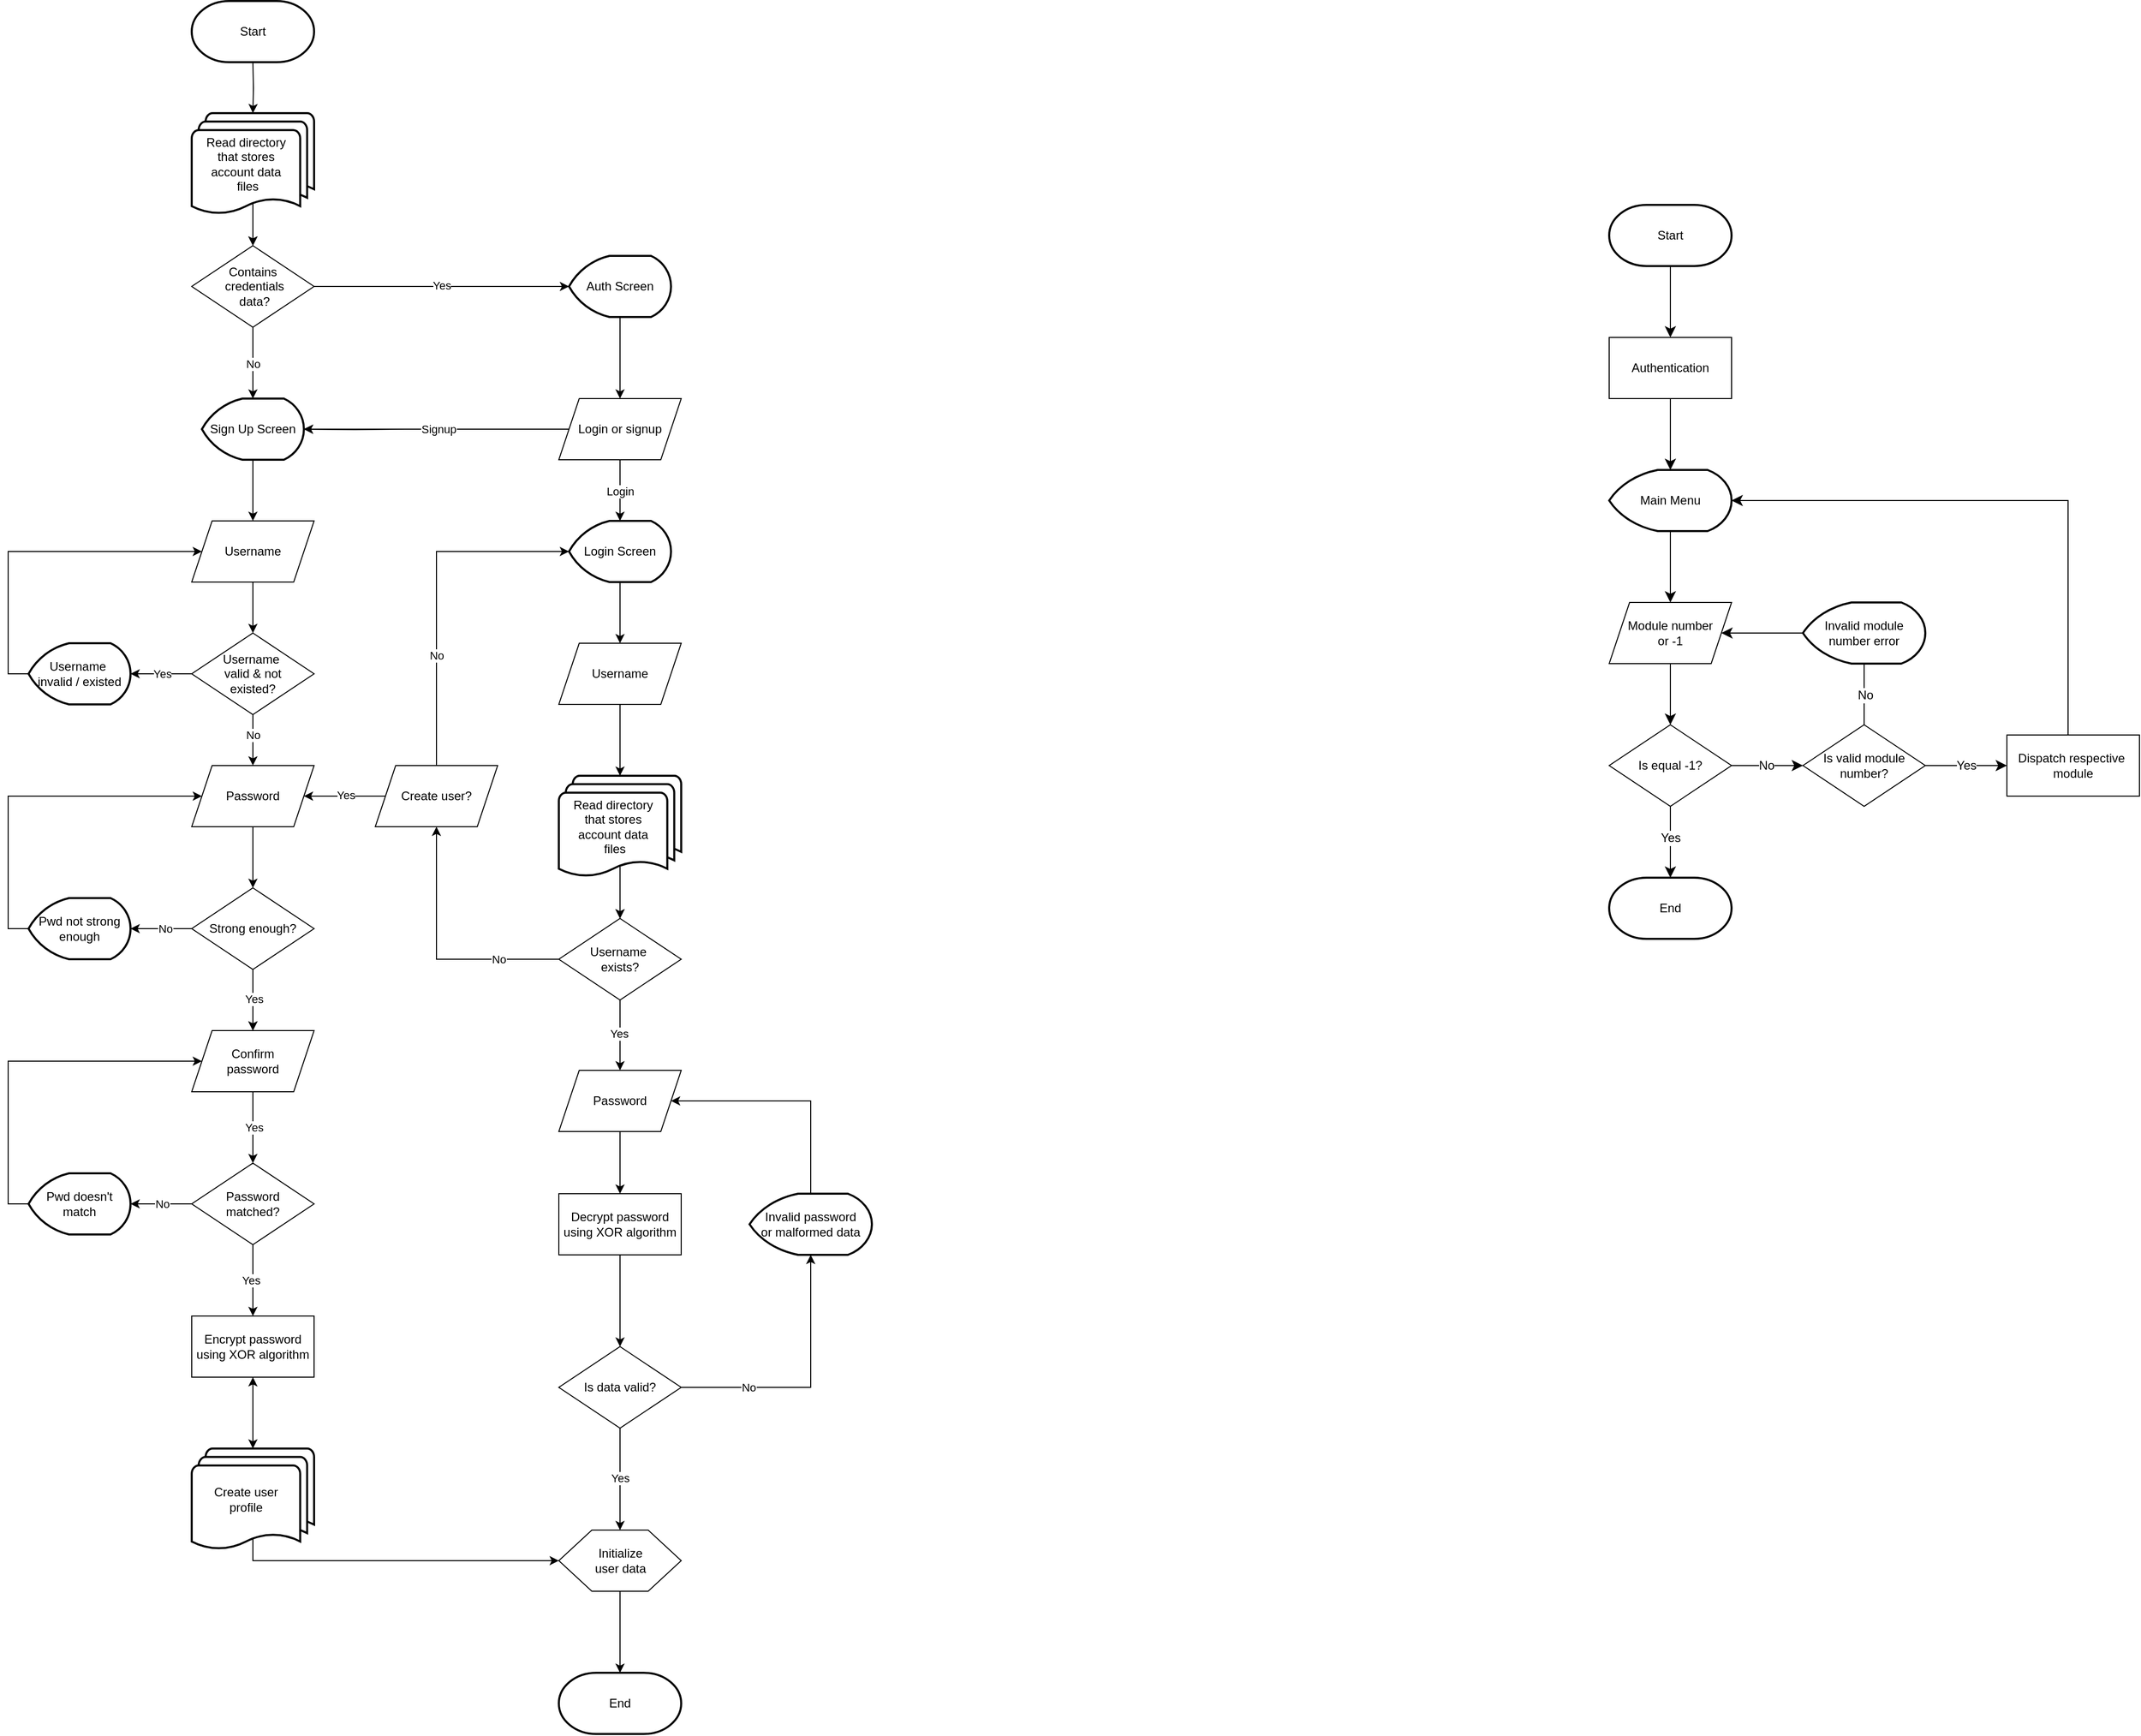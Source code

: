 <mxfile version="27.0.6">
  <diagram id="C5RBs43oDa-KdzZeNtuy" name="Page-1">
    <mxGraphModel dx="1438" dy="468" grid="1" gridSize="10" guides="1" tooltips="1" connect="1" arrows="1" fold="1" page="1" pageScale="1" pageWidth="827" pageHeight="1169" math="0" shadow="0">
      <root>
        <mxCell id="WIyWlLk6GJQsqaUBKTNV-0" />
        <mxCell id="WIyWlLk6GJQsqaUBKTNV-1" parent="WIyWlLk6GJQsqaUBKTNV-0" />
        <mxCell id="pCgDTBwhaD-b6cFcCzyI-47" value="" style="group" parent="WIyWlLk6GJQsqaUBKTNV-1" vertex="1" connectable="0">
          <mxGeometry x="1550" y="260" width="520" height="720" as="geometry" />
        </mxCell>
        <mxCell id="pCgDTBwhaD-b6cFcCzyI-15" style="edgeStyle=none;curved=1;rounded=0;orthogonalLoop=1;jettySize=auto;html=1;entryX=0.5;entryY=0;entryDx=0;entryDy=0;fontSize=12;startSize=8;endSize=8;" parent="pCgDTBwhaD-b6cFcCzyI-47" source="pCgDTBwhaD-b6cFcCzyI-16" target="pCgDTBwhaD-b6cFcCzyI-18" edge="1">
          <mxGeometry relative="1" as="geometry" />
        </mxCell>
        <mxCell id="pCgDTBwhaD-b6cFcCzyI-16" value="Main Menu" style="strokeWidth=2;html=1;shape=mxgraph.flowchart.display;whiteSpace=wrap;" parent="pCgDTBwhaD-b6cFcCzyI-47" vertex="1">
          <mxGeometry y="260" width="120" height="60" as="geometry" />
        </mxCell>
        <mxCell id="pCgDTBwhaD-b6cFcCzyI-17" style="edgeStyle=none;curved=1;rounded=0;orthogonalLoop=1;jettySize=auto;html=1;entryX=0.5;entryY=0;entryDx=0;entryDy=0;fontSize=12;startSize=8;endSize=8;" parent="pCgDTBwhaD-b6cFcCzyI-47" source="pCgDTBwhaD-b6cFcCzyI-18" target="pCgDTBwhaD-b6cFcCzyI-32" edge="1">
          <mxGeometry relative="1" as="geometry" />
        </mxCell>
        <mxCell id="pCgDTBwhaD-b6cFcCzyI-18" value="&lt;div&gt;Module number&lt;/div&gt;&lt;div&gt;or -1&lt;/div&gt;" style="shape=parallelogram;perimeter=parallelogramPerimeter;whiteSpace=wrap;html=1;fixedSize=1;" parent="pCgDTBwhaD-b6cFcCzyI-47" vertex="1">
          <mxGeometry y="390" width="120" height="60" as="geometry" />
        </mxCell>
        <mxCell id="pCgDTBwhaD-b6cFcCzyI-19" style="edgeStyle=none;curved=1;rounded=0;orthogonalLoop=1;jettySize=auto;html=1;fontSize=12;startSize=8;endSize=8;entryX=0.5;entryY=0;entryDx=0;entryDy=0;entryPerimeter=0;" parent="pCgDTBwhaD-b6cFcCzyI-47" source="pCgDTBwhaD-b6cFcCzyI-23" target="pCgDTBwhaD-b6cFcCzyI-25" edge="1">
          <mxGeometry relative="1" as="geometry">
            <mxPoint x="60" y="820.0" as="targetPoint" />
          </mxGeometry>
        </mxCell>
        <mxCell id="pCgDTBwhaD-b6cFcCzyI-41" value="No" style="edgeLabel;html=1;align=center;verticalAlign=middle;resizable=0;points=[];fontSize=12;" parent="pCgDTBwhaD-b6cFcCzyI-19" vertex="1" connectable="0">
          <mxGeometry x="-0.514" y="-1" relative="1" as="geometry">
            <mxPoint as="offset" />
          </mxGeometry>
        </mxCell>
        <mxCell id="pCgDTBwhaD-b6cFcCzyI-21" style="edgeStyle=none;curved=1;rounded=0;orthogonalLoop=1;jettySize=auto;html=1;fontSize=12;startSize=8;endSize=8;entryX=0;entryY=0.5;entryDx=0;entryDy=0;" parent="pCgDTBwhaD-b6cFcCzyI-47" source="pCgDTBwhaD-b6cFcCzyI-23" target="pCgDTBwhaD-b6cFcCzyI-26" edge="1">
          <mxGeometry relative="1" as="geometry">
            <mxPoint x="240" y="700" as="targetPoint" />
          </mxGeometry>
        </mxCell>
        <mxCell id="pCgDTBwhaD-b6cFcCzyI-22" value="Yes" style="edgeLabel;html=1;align=center;verticalAlign=middle;resizable=0;points=[];fontSize=12;" parent="pCgDTBwhaD-b6cFcCzyI-21" vertex="1" connectable="0">
          <mxGeometry x="-0.011" relative="1" as="geometry">
            <mxPoint as="offset" />
          </mxGeometry>
        </mxCell>
        <mxCell id="pCgDTBwhaD-b6cFcCzyI-23" value="&lt;div&gt;Is valid module number?&lt;/div&gt;" style="rhombus;whiteSpace=wrap;html=1;" parent="pCgDTBwhaD-b6cFcCzyI-47" vertex="1">
          <mxGeometry x="190" y="510" width="120" height="80" as="geometry" />
        </mxCell>
        <mxCell id="pCgDTBwhaD-b6cFcCzyI-24" style="edgeStyle=orthogonalEdgeStyle;rounded=0;orthogonalLoop=1;jettySize=auto;html=1;fontSize=12;startSize=8;endSize=8;exitX=0;exitY=0.5;exitDx=0;exitDy=0;exitPerimeter=0;" parent="pCgDTBwhaD-b6cFcCzyI-47" source="pCgDTBwhaD-b6cFcCzyI-25" edge="1">
          <mxGeometry relative="1" as="geometry">
            <Array as="points">
              <mxPoint x="150" y="420" />
              <mxPoint x="150" y="420" />
            </Array>
            <mxPoint x="110" y="420" as="targetPoint" />
          </mxGeometry>
        </mxCell>
        <mxCell id="pCgDTBwhaD-b6cFcCzyI-25" value="Invalid module number error" style="strokeWidth=2;html=1;shape=mxgraph.flowchart.display;whiteSpace=wrap;" parent="pCgDTBwhaD-b6cFcCzyI-47" vertex="1">
          <mxGeometry x="190" y="390" width="120" height="60" as="geometry" />
        </mxCell>
        <mxCell id="pCgDTBwhaD-b6cFcCzyI-26" value="&lt;div&gt;Dispatch respective&amp;nbsp;&lt;/div&gt;&lt;div&gt;module&lt;/div&gt;" style="rounded=0;whiteSpace=wrap;html=1;" parent="pCgDTBwhaD-b6cFcCzyI-47" vertex="1">
          <mxGeometry x="390" y="520" width="130" height="60" as="geometry" />
        </mxCell>
        <mxCell id="pCgDTBwhaD-b6cFcCzyI-27" style="edgeStyle=orthogonalEdgeStyle;rounded=0;orthogonalLoop=1;jettySize=auto;html=1;entryX=1;entryY=0.5;entryDx=0;entryDy=0;entryPerimeter=0;fontSize=12;startSize=8;endSize=8;exitX=0.5;exitY=0;exitDx=0;exitDy=0;" parent="pCgDTBwhaD-b6cFcCzyI-47" source="pCgDTBwhaD-b6cFcCzyI-26" target="pCgDTBwhaD-b6cFcCzyI-16" edge="1">
          <mxGeometry relative="1" as="geometry">
            <Array as="points">
              <mxPoint x="450" y="290" />
            </Array>
          </mxGeometry>
        </mxCell>
        <mxCell id="pCgDTBwhaD-b6cFcCzyI-30" style="edgeStyle=none;curved=1;rounded=0;orthogonalLoop=1;jettySize=auto;html=1;entryX=0.5;entryY=0;entryDx=0;entryDy=0;fontSize=12;startSize=8;endSize=8;exitX=0.5;exitY=1;exitDx=0;exitDy=0;exitPerimeter=0;" parent="pCgDTBwhaD-b6cFcCzyI-47" source="pCgDTBwhaD-b6cFcCzyI-46" target="pCgDTBwhaD-b6cFcCzyI-29" edge="1">
          <mxGeometry relative="1" as="geometry">
            <mxPoint x="60" y="50.0" as="sourcePoint" />
          </mxGeometry>
        </mxCell>
        <mxCell id="pCgDTBwhaD-b6cFcCzyI-29" value="Authentication" style="rounded=0;whiteSpace=wrap;html=1;" parent="pCgDTBwhaD-b6cFcCzyI-47" vertex="1">
          <mxGeometry y="130" width="120" height="60" as="geometry" />
        </mxCell>
        <mxCell id="pCgDTBwhaD-b6cFcCzyI-31" style="edgeStyle=none;curved=1;rounded=0;orthogonalLoop=1;jettySize=auto;html=1;entryX=0.5;entryY=0;entryDx=0;entryDy=0;entryPerimeter=0;fontSize=12;startSize=8;endSize=8;" parent="pCgDTBwhaD-b6cFcCzyI-47" source="pCgDTBwhaD-b6cFcCzyI-29" target="pCgDTBwhaD-b6cFcCzyI-16" edge="1">
          <mxGeometry relative="1" as="geometry" />
        </mxCell>
        <mxCell id="pCgDTBwhaD-b6cFcCzyI-33" style="edgeStyle=none;curved=1;rounded=0;orthogonalLoop=1;jettySize=auto;html=1;entryX=0;entryY=0.5;entryDx=0;entryDy=0;fontSize=12;startSize=8;endSize=8;" parent="pCgDTBwhaD-b6cFcCzyI-47" source="pCgDTBwhaD-b6cFcCzyI-32" target="pCgDTBwhaD-b6cFcCzyI-23" edge="1">
          <mxGeometry relative="1" as="geometry" />
        </mxCell>
        <mxCell id="pCgDTBwhaD-b6cFcCzyI-38" value="No" style="edgeLabel;html=1;align=center;verticalAlign=middle;resizable=0;points=[];fontSize=12;" parent="pCgDTBwhaD-b6cFcCzyI-33" vertex="1" connectable="0">
          <mxGeometry x="-0.047" relative="1" as="geometry">
            <mxPoint as="offset" />
          </mxGeometry>
        </mxCell>
        <mxCell id="pCgDTBwhaD-b6cFcCzyI-34" style="edgeStyle=none;curved=1;rounded=0;orthogonalLoop=1;jettySize=auto;html=1;fontSize=12;startSize=8;endSize=8;entryX=0.5;entryY=0;entryDx=0;entryDy=0;entryPerimeter=0;" parent="pCgDTBwhaD-b6cFcCzyI-47" source="pCgDTBwhaD-b6cFcCzyI-32" target="pCgDTBwhaD-b6cFcCzyI-35" edge="1">
          <mxGeometry relative="1" as="geometry">
            <mxPoint x="190" y="550" as="targetPoint" />
          </mxGeometry>
        </mxCell>
        <mxCell id="pCgDTBwhaD-b6cFcCzyI-40" value="Yes" style="edgeLabel;html=1;align=center;verticalAlign=middle;resizable=0;points=[];fontSize=12;" parent="pCgDTBwhaD-b6cFcCzyI-34" vertex="1" connectable="0">
          <mxGeometry x="-0.006" y="1" relative="1" as="geometry">
            <mxPoint x="-1" y="-4" as="offset" />
          </mxGeometry>
        </mxCell>
        <mxCell id="pCgDTBwhaD-b6cFcCzyI-32" value="Is equal -1?" style="rhombus;whiteSpace=wrap;html=1;" parent="pCgDTBwhaD-b6cFcCzyI-47" vertex="1">
          <mxGeometry y="510" width="120" height="80" as="geometry" />
        </mxCell>
        <mxCell id="pCgDTBwhaD-b6cFcCzyI-35" value="End" style="strokeWidth=2;html=1;shape=mxgraph.flowchart.terminator;whiteSpace=wrap;" parent="pCgDTBwhaD-b6cFcCzyI-47" vertex="1">
          <mxGeometry y="660" width="120" height="60" as="geometry" />
        </mxCell>
        <mxCell id="pCgDTBwhaD-b6cFcCzyI-46" value="Start" style="strokeWidth=2;html=1;shape=mxgraph.flowchart.terminator;whiteSpace=wrap;" parent="pCgDTBwhaD-b6cFcCzyI-47" vertex="1">
          <mxGeometry width="120" height="60" as="geometry" />
        </mxCell>
        <mxCell id="k404sf9v5_hor3_p2UOf-8" value="" style="group" vertex="1" connectable="0" parent="WIyWlLk6GJQsqaUBKTNV-1">
          <mxGeometry x="-20" y="60" width="847" height="1700" as="geometry" />
        </mxCell>
        <mxCell id="9YRlblP6MZ6Cb8axo9Pt-24" value="" style="edgeStyle=orthogonalEdgeStyle;rounded=0;orthogonalLoop=1;jettySize=auto;html=1;exitX=0.5;exitY=0.88;exitDx=0;exitDy=0;exitPerimeter=0;" parent="k404sf9v5_hor3_p2UOf-8" source="9YRlblP6MZ6Cb8axo9Pt-101" target="9YRlblP6MZ6Cb8axo9Pt-23" edge="1">
          <mxGeometry relative="1" as="geometry">
            <mxPoint x="240" y="178.4" as="sourcePoint" />
          </mxGeometry>
        </mxCell>
        <mxCell id="9YRlblP6MZ6Cb8axo9Pt-26" value="" style="edgeStyle=orthogonalEdgeStyle;rounded=0;orthogonalLoop=1;jettySize=auto;html=1;entryX=0;entryY=0.5;entryDx=0;entryDy=0;entryPerimeter=0;" parent="k404sf9v5_hor3_p2UOf-8" source="9YRlblP6MZ6Cb8axo9Pt-23" target="9YRlblP6MZ6Cb8axo9Pt-28" edge="1">
          <mxGeometry relative="1" as="geometry">
            <mxPoint x="380" y="280" as="targetPoint" />
          </mxGeometry>
        </mxCell>
        <mxCell id="9YRlblP6MZ6Cb8axo9Pt-113" value="Yes" style="edgeLabel;html=1;align=center;verticalAlign=middle;resizable=0;points=[];" parent="9YRlblP6MZ6Cb8axo9Pt-26" vertex="1" connectable="0">
          <mxGeometry x="-0.001" y="1" relative="1" as="geometry">
            <mxPoint as="offset" />
          </mxGeometry>
        </mxCell>
        <mxCell id="9YRlblP6MZ6Cb8axo9Pt-23" value="&lt;div&gt;Contains&lt;/div&gt;&lt;div&gt;&amp;nbsp;credentials&lt;/div&gt;&lt;div&gt;&amp;nbsp;data?&lt;/div&gt;" style="rhombus;whiteSpace=wrap;html=1;" parent="k404sf9v5_hor3_p2UOf-8" vertex="1">
          <mxGeometry x="180" y="240" width="120" height="80" as="geometry" />
        </mxCell>
        <mxCell id="9YRlblP6MZ6Cb8axo9Pt-46" style="edgeStyle=orthogonalEdgeStyle;rounded=0;orthogonalLoop=1;jettySize=auto;html=1;entryX=0.5;entryY=0;entryDx=0;entryDy=0;" parent="k404sf9v5_hor3_p2UOf-8" source="9YRlblP6MZ6Cb8axo9Pt-28" target="9YRlblP6MZ6Cb8axo9Pt-45" edge="1">
          <mxGeometry relative="1" as="geometry" />
        </mxCell>
        <mxCell id="9YRlblP6MZ6Cb8axo9Pt-28" value="Auth Screen" style="strokeWidth=2;html=1;shape=mxgraph.flowchart.display;whiteSpace=wrap;" parent="k404sf9v5_hor3_p2UOf-8" vertex="1">
          <mxGeometry x="550" y="250" width="100" height="60" as="geometry" />
        </mxCell>
        <mxCell id="9YRlblP6MZ6Cb8axo9Pt-56" style="edgeStyle=orthogonalEdgeStyle;rounded=0;orthogonalLoop=1;jettySize=auto;html=1;entryX=0.5;entryY=0;entryDx=0;entryDy=0;" parent="k404sf9v5_hor3_p2UOf-8" source="9YRlblP6MZ6Cb8axo9Pt-36" target="9YRlblP6MZ6Cb8axo9Pt-54" edge="1">
          <mxGeometry relative="1" as="geometry" />
        </mxCell>
        <mxCell id="9YRlblP6MZ6Cb8axo9Pt-36" value="Sign Up Screen" style="strokeWidth=2;html=1;shape=mxgraph.flowchart.display;whiteSpace=wrap;" parent="k404sf9v5_hor3_p2UOf-8" vertex="1">
          <mxGeometry x="190" y="390" width="100" height="60" as="geometry" />
        </mxCell>
        <mxCell id="9YRlblP6MZ6Cb8axo9Pt-37" style="edgeStyle=orthogonalEdgeStyle;rounded=0;orthogonalLoop=1;jettySize=auto;html=1;entryX=0.5;entryY=0;entryDx=0;entryDy=0;entryPerimeter=0;" parent="k404sf9v5_hor3_p2UOf-8" source="9YRlblP6MZ6Cb8axo9Pt-23" target="9YRlblP6MZ6Cb8axo9Pt-36" edge="1">
          <mxGeometry relative="1" as="geometry" />
        </mxCell>
        <mxCell id="9YRlblP6MZ6Cb8axo9Pt-38" value="No" style="edgeLabel;html=1;align=center;verticalAlign=middle;resizable=0;points=[];" parent="9YRlblP6MZ6Cb8axo9Pt-37" vertex="1" connectable="0">
          <mxGeometry x="0.025" y="-1" relative="1" as="geometry">
            <mxPoint x="1" as="offset" />
          </mxGeometry>
        </mxCell>
        <mxCell id="9YRlblP6MZ6Cb8axo9Pt-41" style="edgeStyle=orthogonalEdgeStyle;rounded=0;orthogonalLoop=1;jettySize=auto;html=1;exitX=0;exitY=0.5;exitDx=0;exitDy=0;entryX=1;entryY=0.5;entryDx=0;entryDy=0;entryPerimeter=0;" parent="k404sf9v5_hor3_p2UOf-8" target="9YRlblP6MZ6Cb8axo9Pt-36" edge="1">
          <mxGeometry relative="1" as="geometry">
            <mxPoint x="390" y="420" as="sourcePoint" />
          </mxGeometry>
        </mxCell>
        <mxCell id="9YRlblP6MZ6Cb8axo9Pt-98" value="" style="edgeStyle=orthogonalEdgeStyle;rounded=0;orthogonalLoop=1;jettySize=auto;html=1;" parent="k404sf9v5_hor3_p2UOf-8" source="9YRlblP6MZ6Cb8axo9Pt-45" target="9YRlblP6MZ6Cb8axo9Pt-36" edge="1">
          <mxGeometry relative="1" as="geometry" />
        </mxCell>
        <mxCell id="9YRlblP6MZ6Cb8axo9Pt-100" value="&lt;div&gt;Signup&lt;/div&gt;" style="edgeLabel;html=1;align=center;verticalAlign=middle;resizable=0;points=[];" parent="9YRlblP6MZ6Cb8axo9Pt-98" vertex="1" connectable="0">
          <mxGeometry x="-0.01" relative="1" as="geometry">
            <mxPoint as="offset" />
          </mxGeometry>
        </mxCell>
        <mxCell id="9YRlblP6MZ6Cb8axo9Pt-45" value="Login or signup" style="shape=parallelogram;perimeter=parallelogramPerimeter;whiteSpace=wrap;html=1;fixedSize=1;" parent="k404sf9v5_hor3_p2UOf-8" vertex="1">
          <mxGeometry x="540" y="390" width="120" height="60" as="geometry" />
        </mxCell>
        <mxCell id="9YRlblP6MZ6Cb8axo9Pt-106" style="edgeStyle=orthogonalEdgeStyle;rounded=0;orthogonalLoop=1;jettySize=auto;html=1;entryX=0.5;entryY=0;entryDx=0;entryDy=0;" parent="k404sf9v5_hor3_p2UOf-8" source="9YRlblP6MZ6Cb8axo9Pt-50" target="9YRlblP6MZ6Cb8axo9Pt-104" edge="1">
          <mxGeometry relative="1" as="geometry" />
        </mxCell>
        <mxCell id="9YRlblP6MZ6Cb8axo9Pt-50" value="Login Screen" style="strokeWidth=2;html=1;shape=mxgraph.flowchart.display;whiteSpace=wrap;" parent="k404sf9v5_hor3_p2UOf-8" vertex="1">
          <mxGeometry x="550" y="510" width="100" height="60" as="geometry" />
        </mxCell>
        <mxCell id="9YRlblP6MZ6Cb8axo9Pt-51" style="edgeStyle=orthogonalEdgeStyle;rounded=0;orthogonalLoop=1;jettySize=auto;html=1;entryX=0.5;entryY=0;entryDx=0;entryDy=0;entryPerimeter=0;" parent="k404sf9v5_hor3_p2UOf-8" source="9YRlblP6MZ6Cb8axo9Pt-45" target="9YRlblP6MZ6Cb8axo9Pt-50" edge="1">
          <mxGeometry relative="1" as="geometry" />
        </mxCell>
        <mxCell id="9YRlblP6MZ6Cb8axo9Pt-52" value="Login" style="edgeLabel;html=1;align=center;verticalAlign=middle;resizable=0;points=[];" parent="9YRlblP6MZ6Cb8axo9Pt-51" vertex="1" connectable="0">
          <mxGeometry x="0.028" relative="1" as="geometry">
            <mxPoint as="offset" />
          </mxGeometry>
        </mxCell>
        <mxCell id="9YRlblP6MZ6Cb8axo9Pt-58" value="" style="edgeStyle=orthogonalEdgeStyle;rounded=0;orthogonalLoop=1;jettySize=auto;html=1;" parent="k404sf9v5_hor3_p2UOf-8" source="9YRlblP6MZ6Cb8axo9Pt-54" target="9YRlblP6MZ6Cb8axo9Pt-57" edge="1">
          <mxGeometry relative="1" as="geometry" />
        </mxCell>
        <mxCell id="9YRlblP6MZ6Cb8axo9Pt-54" value="Username" style="shape=parallelogram;perimeter=parallelogramPerimeter;whiteSpace=wrap;html=1;fixedSize=1;" parent="k404sf9v5_hor3_p2UOf-8" vertex="1">
          <mxGeometry x="180" y="510" width="120" height="60" as="geometry" />
        </mxCell>
        <mxCell id="9YRlblP6MZ6Cb8axo9Pt-61" style="edgeStyle=elbowEdgeStyle;rounded=0;orthogonalLoop=1;jettySize=auto;html=1;entryX=1;entryY=0.5;entryDx=0;entryDy=0;exitX=0;exitY=0.5;exitDx=0;exitDy=0;elbow=vertical;entryPerimeter=0;" parent="k404sf9v5_hor3_p2UOf-8" source="9YRlblP6MZ6Cb8axo9Pt-57" target="9YRlblP6MZ6Cb8axo9Pt-72" edge="1">
          <mxGeometry relative="1" as="geometry">
            <mxPoint x="110" y="530" as="targetPoint" />
            <Array as="points">
              <mxPoint x="160" y="660" />
            </Array>
          </mxGeometry>
        </mxCell>
        <mxCell id="9YRlblP6MZ6Cb8axo9Pt-73" value="Yes" style="edgeLabel;html=1;align=center;verticalAlign=middle;resizable=0;points=[];" parent="9YRlblP6MZ6Cb8axo9Pt-61" vertex="1" connectable="0">
          <mxGeometry x="-0.014" y="1" relative="1" as="geometry">
            <mxPoint y="-1" as="offset" />
          </mxGeometry>
        </mxCell>
        <mxCell id="9YRlblP6MZ6Cb8axo9Pt-65" style="edgeStyle=orthogonalEdgeStyle;rounded=0;orthogonalLoop=1;jettySize=auto;html=1;entryX=0.5;entryY=0;entryDx=0;entryDy=0;" parent="k404sf9v5_hor3_p2UOf-8" source="9YRlblP6MZ6Cb8axo9Pt-57" target="9YRlblP6MZ6Cb8axo9Pt-64" edge="1">
          <mxGeometry relative="1" as="geometry" />
        </mxCell>
        <mxCell id="9YRlblP6MZ6Cb8axo9Pt-66" value="No" style="edgeLabel;html=1;align=center;verticalAlign=middle;resizable=0;points=[];" parent="9YRlblP6MZ6Cb8axo9Pt-65" vertex="1" connectable="0">
          <mxGeometry x="-0.074" y="3" relative="1" as="geometry">
            <mxPoint x="-3" y="-3" as="offset" />
          </mxGeometry>
        </mxCell>
        <mxCell id="9YRlblP6MZ6Cb8axo9Pt-57" value="&lt;div&gt;Username&amp;nbsp;&lt;/div&gt;&lt;div&gt;valid &amp;amp; not&lt;br&gt;existed?&lt;/div&gt;" style="rhombus;whiteSpace=wrap;html=1;" parent="k404sf9v5_hor3_p2UOf-8" vertex="1">
          <mxGeometry x="180" y="620" width="120" height="80" as="geometry" />
        </mxCell>
        <mxCell id="9YRlblP6MZ6Cb8axo9Pt-68" style="edgeStyle=orthogonalEdgeStyle;rounded=0;orthogonalLoop=1;jettySize=auto;html=1;entryX=0.5;entryY=0;entryDx=0;entryDy=0;" parent="k404sf9v5_hor3_p2UOf-8" source="9YRlblP6MZ6Cb8axo9Pt-64" target="9YRlblP6MZ6Cb8axo9Pt-67" edge="1">
          <mxGeometry relative="1" as="geometry" />
        </mxCell>
        <mxCell id="9YRlblP6MZ6Cb8axo9Pt-64" value="Password" style="shape=parallelogram;perimeter=parallelogramPerimeter;whiteSpace=wrap;html=1;fixedSize=1;" parent="k404sf9v5_hor3_p2UOf-8" vertex="1">
          <mxGeometry x="180" y="750" width="120" height="60" as="geometry" />
        </mxCell>
        <mxCell id="9YRlblP6MZ6Cb8axo9Pt-79" style="edgeStyle=orthogonalEdgeStyle;rounded=0;orthogonalLoop=1;jettySize=auto;html=1;entryX=0.5;entryY=0;entryDx=0;entryDy=0;" parent="k404sf9v5_hor3_p2UOf-8" source="9YRlblP6MZ6Cb8axo9Pt-67" target="9YRlblP6MZ6Cb8axo9Pt-80" edge="1">
          <mxGeometry relative="1" as="geometry">
            <mxPoint x="240.0" y="1020" as="targetPoint" />
          </mxGeometry>
        </mxCell>
        <mxCell id="9YRlblP6MZ6Cb8axo9Pt-94" value="" style="edgeStyle=orthogonalEdgeStyle;rounded=0;orthogonalLoop=1;jettySize=auto;html=1;" parent="k404sf9v5_hor3_p2UOf-8" source="9YRlblP6MZ6Cb8axo9Pt-67" target="9YRlblP6MZ6Cb8axo9Pt-80" edge="1">
          <mxGeometry relative="1" as="geometry" />
        </mxCell>
        <mxCell id="9YRlblP6MZ6Cb8axo9Pt-95" value="Yes" style="edgeLabel;html=1;align=center;verticalAlign=middle;resizable=0;points=[];" parent="9YRlblP6MZ6Cb8axo9Pt-94" vertex="1" connectable="0">
          <mxGeometry x="-0.054" y="1" relative="1" as="geometry">
            <mxPoint as="offset" />
          </mxGeometry>
        </mxCell>
        <mxCell id="9YRlblP6MZ6Cb8axo9Pt-67" value="Strong enough?" style="rhombus;whiteSpace=wrap;html=1;" parent="k404sf9v5_hor3_p2UOf-8" vertex="1">
          <mxGeometry x="180" y="870" width="120" height="80" as="geometry" />
        </mxCell>
        <mxCell id="9YRlblP6MZ6Cb8axo9Pt-70" style="edgeStyle=elbowEdgeStyle;rounded=0;orthogonalLoop=1;jettySize=auto;html=1;exitX=0;exitY=0.5;exitDx=0;exitDy=0;elbow=horizontal;entryX=1;entryY=0.5;entryDx=0;entryDy=0;entryPerimeter=0;" parent="k404sf9v5_hor3_p2UOf-8" target="9YRlblP6MZ6Cb8axo9Pt-75" edge="1">
          <mxGeometry relative="1" as="geometry">
            <mxPoint x="130" y="910" as="targetPoint" />
            <mxPoint x="180" y="910" as="sourcePoint" />
            <Array as="points">
              <mxPoint x="140" y="860" />
            </Array>
          </mxGeometry>
        </mxCell>
        <mxCell id="9YRlblP6MZ6Cb8axo9Pt-77" value="No" style="edgeLabel;html=1;align=center;verticalAlign=middle;resizable=0;points=[];" parent="9YRlblP6MZ6Cb8axo9Pt-70" vertex="1" connectable="0">
          <mxGeometry x="-0.136" relative="1" as="geometry">
            <mxPoint as="offset" />
          </mxGeometry>
        </mxCell>
        <mxCell id="9YRlblP6MZ6Cb8axo9Pt-74" style="edgeStyle=orthogonalEdgeStyle;rounded=0;orthogonalLoop=1;jettySize=auto;html=1;entryX=0;entryY=0.5;entryDx=0;entryDy=0;" parent="k404sf9v5_hor3_p2UOf-8" source="9YRlblP6MZ6Cb8axo9Pt-72" target="9YRlblP6MZ6Cb8axo9Pt-54" edge="1">
          <mxGeometry relative="1" as="geometry">
            <Array as="points">
              <mxPoint y="660" />
              <mxPoint y="540" />
            </Array>
          </mxGeometry>
        </mxCell>
        <mxCell id="9YRlblP6MZ6Cb8axo9Pt-72" value="&lt;div&gt;Username&amp;nbsp;&lt;/div&gt;&lt;div&gt;invalid / existed&lt;/div&gt;" style="strokeWidth=2;html=1;shape=mxgraph.flowchart.display;whiteSpace=wrap;" parent="k404sf9v5_hor3_p2UOf-8" vertex="1">
          <mxGeometry x="20" y="630" width="100" height="60" as="geometry" />
        </mxCell>
        <mxCell id="9YRlblP6MZ6Cb8axo9Pt-76" style="edgeStyle=orthogonalEdgeStyle;rounded=0;orthogonalLoop=1;jettySize=auto;html=1;entryX=0;entryY=0.5;entryDx=0;entryDy=0;" parent="k404sf9v5_hor3_p2UOf-8" source="9YRlblP6MZ6Cb8axo9Pt-75" target="9YRlblP6MZ6Cb8axo9Pt-64" edge="1">
          <mxGeometry relative="1" as="geometry">
            <Array as="points">
              <mxPoint y="910" />
              <mxPoint y="780" />
            </Array>
          </mxGeometry>
        </mxCell>
        <mxCell id="9YRlblP6MZ6Cb8axo9Pt-75" value="Pwd not strong enough" style="strokeWidth=2;html=1;shape=mxgraph.flowchart.display;whiteSpace=wrap;" parent="k404sf9v5_hor3_p2UOf-8" vertex="1">
          <mxGeometry x="20" y="880" width="100" height="60" as="geometry" />
        </mxCell>
        <mxCell id="9YRlblP6MZ6Cb8axo9Pt-82" value="" style="edgeStyle=orthogonalEdgeStyle;rounded=0;orthogonalLoop=1;jettySize=auto;html=1;" parent="k404sf9v5_hor3_p2UOf-8" source="9YRlblP6MZ6Cb8axo9Pt-80" target="9YRlblP6MZ6Cb8axo9Pt-81" edge="1">
          <mxGeometry relative="1" as="geometry" />
        </mxCell>
        <mxCell id="9YRlblP6MZ6Cb8axo9Pt-96" value="Yes" style="edgeLabel;html=1;align=center;verticalAlign=middle;resizable=0;points=[];" parent="9YRlblP6MZ6Cb8axo9Pt-82" vertex="1" connectable="0">
          <mxGeometry x="0.001" y="1" relative="1" as="geometry">
            <mxPoint as="offset" />
          </mxGeometry>
        </mxCell>
        <mxCell id="9YRlblP6MZ6Cb8axo9Pt-80" value="&lt;div&gt;Confirm&lt;/div&gt;&lt;div&gt;password&lt;/div&gt;" style="shape=parallelogram;perimeter=parallelogramPerimeter;whiteSpace=wrap;html=1;fixedSize=1;" parent="k404sf9v5_hor3_p2UOf-8" vertex="1">
          <mxGeometry x="180" y="1010" width="120" height="60" as="geometry" />
        </mxCell>
        <mxCell id="9YRlblP6MZ6Cb8axo9Pt-81" value="&lt;div&gt;Password&lt;/div&gt;&lt;div&gt;matched?&lt;/div&gt;" style="rhombus;whiteSpace=wrap;html=1;" parent="k404sf9v5_hor3_p2UOf-8" vertex="1">
          <mxGeometry x="180" y="1140" width="120" height="80" as="geometry" />
        </mxCell>
        <mxCell id="9YRlblP6MZ6Cb8axo9Pt-85" style="edgeStyle=orthogonalEdgeStyle;rounded=0;orthogonalLoop=1;jettySize=auto;html=1;entryX=0;entryY=0.5;entryDx=0;entryDy=0;" parent="k404sf9v5_hor3_p2UOf-8" source="9YRlblP6MZ6Cb8axo9Pt-83" target="9YRlblP6MZ6Cb8axo9Pt-80" edge="1">
          <mxGeometry relative="1" as="geometry">
            <Array as="points">
              <mxPoint y="1180" />
              <mxPoint y="1040" />
            </Array>
          </mxGeometry>
        </mxCell>
        <mxCell id="9YRlblP6MZ6Cb8axo9Pt-83" value="Pwd doesn&#39;t match" style="strokeWidth=2;html=1;shape=mxgraph.flowchart.display;whiteSpace=wrap;" parent="k404sf9v5_hor3_p2UOf-8" vertex="1">
          <mxGeometry x="20" y="1150" width="100" height="60" as="geometry" />
        </mxCell>
        <mxCell id="9YRlblP6MZ6Cb8axo9Pt-84" style="edgeStyle=orthogonalEdgeStyle;rounded=0;orthogonalLoop=1;jettySize=auto;html=1;entryX=1;entryY=0.5;entryDx=0;entryDy=0;entryPerimeter=0;" parent="k404sf9v5_hor3_p2UOf-8" source="9YRlblP6MZ6Cb8axo9Pt-81" target="9YRlblP6MZ6Cb8axo9Pt-83" edge="1">
          <mxGeometry relative="1" as="geometry" />
        </mxCell>
        <mxCell id="9YRlblP6MZ6Cb8axo9Pt-87" value="No" style="edgeLabel;html=1;align=center;verticalAlign=middle;resizable=0;points=[];" parent="9YRlblP6MZ6Cb8axo9Pt-84" vertex="1" connectable="0">
          <mxGeometry x="-0.033" y="1" relative="1" as="geometry">
            <mxPoint y="-1" as="offset" />
          </mxGeometry>
        </mxCell>
        <mxCell id="9YRlblP6MZ6Cb8axo9Pt-89" style="edgeStyle=orthogonalEdgeStyle;rounded=0;orthogonalLoop=1;jettySize=auto;html=1;entryX=0.5;entryY=0;entryDx=0;entryDy=0;entryPerimeter=0;" parent="k404sf9v5_hor3_p2UOf-8" source="9YRlblP6MZ6Cb8axo9Pt-81" edge="1">
          <mxGeometry relative="1" as="geometry">
            <mxPoint x="240" y="1290" as="targetPoint" />
          </mxGeometry>
        </mxCell>
        <mxCell id="9YRlblP6MZ6Cb8axo9Pt-97" value="Yes" style="edgeLabel;html=1;align=center;verticalAlign=middle;resizable=0;points=[];" parent="9YRlblP6MZ6Cb8axo9Pt-89" vertex="1" connectable="0">
          <mxGeometry x="-0.019" y="-2" relative="1" as="geometry">
            <mxPoint as="offset" />
          </mxGeometry>
        </mxCell>
        <mxCell id="9YRlblP6MZ6Cb8axo9Pt-93" style="edgeStyle=orthogonalEdgeStyle;rounded=0;orthogonalLoop=1;jettySize=auto;html=1;" parent="k404sf9v5_hor3_p2UOf-8" source="9YRlblP6MZ6Cb8axo9Pt-92" edge="1">
          <mxGeometry relative="1" as="geometry">
            <mxPoint x="240" y="1420" as="targetPoint" />
          </mxGeometry>
        </mxCell>
        <mxCell id="9YRlblP6MZ6Cb8axo9Pt-92" value="Encrypt password&lt;br&gt;using XOR algorithm" style="rounded=0;whiteSpace=wrap;html=1;" parent="k404sf9v5_hor3_p2UOf-8" vertex="1">
          <mxGeometry x="180" y="1290" width="120" height="60" as="geometry" />
        </mxCell>
        <mxCell id="9YRlblP6MZ6Cb8axo9Pt-102" value="" style="edgeStyle=orthogonalEdgeStyle;rounded=0;orthogonalLoop=1;jettySize=auto;html=1;" parent="k404sf9v5_hor3_p2UOf-8" source="9YRlblP6MZ6Cb8axo9Pt-101" target="9YRlblP6MZ6Cb8axo9Pt-23" edge="1">
          <mxGeometry relative="1" as="geometry" />
        </mxCell>
        <mxCell id="9YRlblP6MZ6Cb8axo9Pt-101" value="&lt;div&gt;Read directory &amp;nbsp; &amp;nbsp; &lt;br&gt;&lt;/div&gt;&lt;div&gt;that stores &amp;nbsp; &amp;nbsp; &lt;br&gt;&lt;/div&gt;&lt;div&gt;account data&amp;nbsp; &amp;nbsp;&amp;nbsp; &lt;br&gt;&lt;/div&gt;&lt;div&gt;files&amp;nbsp; &amp;nbsp; &lt;br&gt;&lt;/div&gt;" style="strokeWidth=2;html=1;shape=mxgraph.flowchart.multi-document;whiteSpace=wrap;" parent="k404sf9v5_hor3_p2UOf-8" vertex="1">
          <mxGeometry x="180" y="110" width="120" height="100" as="geometry" />
        </mxCell>
        <mxCell id="9YRlblP6MZ6Cb8axo9Pt-159" style="edgeStyle=orthogonalEdgeStyle;rounded=0;orthogonalLoop=1;jettySize=auto;html=1;entryX=0;entryY=0.5;entryDx=0;entryDy=0;exitX=0.5;exitY=0.88;exitDx=0;exitDy=0;exitPerimeter=0;" parent="k404sf9v5_hor3_p2UOf-8" source="k404sf9v5_hor3_p2UOf-9" target="9YRlblP6MZ6Cb8axo9Pt-147" edge="1">
          <mxGeometry relative="1" as="geometry">
            <Array as="points">
              <mxPoint x="240" y="1530" />
            </Array>
            <mxPoint x="239.88" y="1487.92" as="sourcePoint" />
          </mxGeometry>
        </mxCell>
        <mxCell id="9YRlblP6MZ6Cb8axo9Pt-128" style="edgeStyle=orthogonalEdgeStyle;rounded=0;orthogonalLoop=1;jettySize=auto;html=1;entryX=0.5;entryY=0;entryDx=0;entryDy=0;" parent="k404sf9v5_hor3_p2UOf-8" source="9YRlblP6MZ6Cb8axo9Pt-104" edge="1">
          <mxGeometry relative="1" as="geometry">
            <mxPoint x="600" y="760" as="targetPoint" />
          </mxGeometry>
        </mxCell>
        <mxCell id="9YRlblP6MZ6Cb8axo9Pt-104" value="Username" style="shape=parallelogram;perimeter=parallelogramPerimeter;whiteSpace=wrap;html=1;fixedSize=1;" parent="k404sf9v5_hor3_p2UOf-8" vertex="1">
          <mxGeometry x="540" y="630" width="120" height="60" as="geometry" />
        </mxCell>
        <mxCell id="9YRlblP6MZ6Cb8axo9Pt-111" value="" style="edgeStyle=orthogonalEdgeStyle;rounded=0;orthogonalLoop=1;jettySize=auto;html=1;" parent="k404sf9v5_hor3_p2UOf-8" source="9YRlblP6MZ6Cb8axo9Pt-107" target="9YRlblP6MZ6Cb8axo9Pt-110" edge="1">
          <mxGeometry relative="1" as="geometry" />
        </mxCell>
        <mxCell id="9YRlblP6MZ6Cb8axo9Pt-132" value="No" style="edgeLabel;html=1;align=center;verticalAlign=middle;resizable=0;points=[];" parent="9YRlblP6MZ6Cb8axo9Pt-111" vertex="1" connectable="0">
          <mxGeometry x="-0.525" y="1" relative="1" as="geometry">
            <mxPoint y="-1" as="offset" />
          </mxGeometry>
        </mxCell>
        <mxCell id="9YRlblP6MZ6Cb8axo9Pt-121" value="" style="edgeStyle=orthogonalEdgeStyle;rounded=0;orthogonalLoop=1;jettySize=auto;html=1;" parent="k404sf9v5_hor3_p2UOf-8" source="9YRlblP6MZ6Cb8axo9Pt-107" target="9YRlblP6MZ6Cb8axo9Pt-120" edge="1">
          <mxGeometry relative="1" as="geometry" />
        </mxCell>
        <mxCell id="9YRlblP6MZ6Cb8axo9Pt-122" value="Yes" style="edgeLabel;html=1;align=center;verticalAlign=middle;resizable=0;points=[];" parent="9YRlblP6MZ6Cb8axo9Pt-121" vertex="1" connectable="0">
          <mxGeometry x="-0.04" y="-1" relative="1" as="geometry">
            <mxPoint as="offset" />
          </mxGeometry>
        </mxCell>
        <mxCell id="9YRlblP6MZ6Cb8axo9Pt-107" value="&lt;div&gt;Username&amp;nbsp;&lt;/div&gt;&lt;div&gt;exists?&lt;/div&gt;" style="rhombus;whiteSpace=wrap;html=1;" parent="k404sf9v5_hor3_p2UOf-8" vertex="1">
          <mxGeometry x="540" y="900" width="120" height="80" as="geometry" />
        </mxCell>
        <mxCell id="9YRlblP6MZ6Cb8axo9Pt-114" style="edgeStyle=orthogonalEdgeStyle;rounded=0;orthogonalLoop=1;jettySize=auto;html=1;" parent="k404sf9v5_hor3_p2UOf-8" source="9YRlblP6MZ6Cb8axo9Pt-110" target="9YRlblP6MZ6Cb8axo9Pt-64" edge="1">
          <mxGeometry relative="1" as="geometry" />
        </mxCell>
        <mxCell id="9YRlblP6MZ6Cb8axo9Pt-115" value="Yes" style="edgeLabel;html=1;align=center;verticalAlign=middle;resizable=0;points=[];" parent="9YRlblP6MZ6Cb8axo9Pt-114" vertex="1" connectable="0">
          <mxGeometry x="-0.025" y="-1" relative="1" as="geometry">
            <mxPoint as="offset" />
          </mxGeometry>
        </mxCell>
        <mxCell id="9YRlblP6MZ6Cb8axo9Pt-110" value="Create user?" style="shape=parallelogram;perimeter=parallelogramPerimeter;whiteSpace=wrap;html=1;fixedSize=1;" parent="k404sf9v5_hor3_p2UOf-8" vertex="1">
          <mxGeometry x="360" y="750" width="120" height="60" as="geometry" />
        </mxCell>
        <mxCell id="9YRlblP6MZ6Cb8axo9Pt-116" style="edgeStyle=orthogonalEdgeStyle;rounded=0;orthogonalLoop=1;jettySize=auto;html=1;entryX=0;entryY=0.5;entryDx=0;entryDy=0;entryPerimeter=0;exitX=0.5;exitY=0;exitDx=0;exitDy=0;" parent="k404sf9v5_hor3_p2UOf-8" source="9YRlblP6MZ6Cb8axo9Pt-110" target="9YRlblP6MZ6Cb8axo9Pt-50" edge="1">
          <mxGeometry relative="1" as="geometry">
            <Array as="points">
              <mxPoint x="420" y="540" />
            </Array>
          </mxGeometry>
        </mxCell>
        <mxCell id="9YRlblP6MZ6Cb8axo9Pt-117" value="No" style="edgeLabel;html=1;align=center;verticalAlign=middle;resizable=0;points=[];" parent="9YRlblP6MZ6Cb8axo9Pt-116" vertex="1" connectable="0">
          <mxGeometry x="-0.365" relative="1" as="geometry">
            <mxPoint as="offset" />
          </mxGeometry>
        </mxCell>
        <mxCell id="9YRlblP6MZ6Cb8axo9Pt-134" value="" style="edgeStyle=orthogonalEdgeStyle;rounded=0;orthogonalLoop=1;jettySize=auto;html=1;" parent="k404sf9v5_hor3_p2UOf-8" source="9YRlblP6MZ6Cb8axo9Pt-120" edge="1">
          <mxGeometry relative="1" as="geometry">
            <mxPoint x="600" y="1170" as="targetPoint" />
          </mxGeometry>
        </mxCell>
        <mxCell id="9YRlblP6MZ6Cb8axo9Pt-120" value="Password" style="shape=parallelogram;perimeter=parallelogramPerimeter;whiteSpace=wrap;html=1;fixedSize=1;" parent="k404sf9v5_hor3_p2UOf-8" vertex="1">
          <mxGeometry x="540" y="1049" width="120" height="60" as="geometry" />
        </mxCell>
        <mxCell id="9YRlblP6MZ6Cb8axo9Pt-124" style="edgeStyle=orthogonalEdgeStyle;rounded=0;orthogonalLoop=1;jettySize=auto;html=1;entryX=0.5;entryY=0;entryDx=0;entryDy=0;entryPerimeter=0;" parent="k404sf9v5_hor3_p2UOf-8" target="9YRlblP6MZ6Cb8axo9Pt-101" edge="1">
          <mxGeometry relative="1" as="geometry">
            <mxPoint x="240" y="60" as="sourcePoint" />
          </mxGeometry>
        </mxCell>
        <mxCell id="9YRlblP6MZ6Cb8axo9Pt-129" style="edgeStyle=orthogonalEdgeStyle;rounded=0;orthogonalLoop=1;jettySize=auto;html=1;entryX=0.5;entryY=0;entryDx=0;entryDy=0;exitX=0.5;exitY=0.88;exitDx=0;exitDy=0;exitPerimeter=0;" parent="k404sf9v5_hor3_p2UOf-8" source="9YRlblP6MZ6Cb8axo9Pt-130" target="9YRlblP6MZ6Cb8axo9Pt-107" edge="1">
          <mxGeometry relative="1" as="geometry">
            <mxPoint x="600" y="820" as="sourcePoint" />
          </mxGeometry>
        </mxCell>
        <mxCell id="9YRlblP6MZ6Cb8axo9Pt-131" value="" style="edgeStyle=orthogonalEdgeStyle;rounded=0;orthogonalLoop=1;jettySize=auto;html=1;" parent="k404sf9v5_hor3_p2UOf-8" source="9YRlblP6MZ6Cb8axo9Pt-130" target="9YRlblP6MZ6Cb8axo9Pt-107" edge="1">
          <mxGeometry relative="1" as="geometry" />
        </mxCell>
        <mxCell id="9YRlblP6MZ6Cb8axo9Pt-130" value="&lt;div&gt;Read directory &amp;nbsp; &amp;nbsp; &lt;br&gt;&lt;/div&gt;&lt;div&gt;that stores &amp;nbsp; &amp;nbsp; &lt;br&gt;&lt;/div&gt;&lt;div&gt;account data&amp;nbsp; &amp;nbsp;&amp;nbsp; &lt;br&gt;&lt;/div&gt;&lt;div&gt;files&amp;nbsp; &amp;nbsp; &lt;br&gt;&lt;/div&gt;" style="strokeWidth=2;html=1;shape=mxgraph.flowchart.multi-document;whiteSpace=wrap;" parent="k404sf9v5_hor3_p2UOf-8" vertex="1">
          <mxGeometry x="540" y="760" width="120" height="100" as="geometry" />
        </mxCell>
        <mxCell id="9YRlblP6MZ6Cb8axo9Pt-137" style="edgeStyle=orthogonalEdgeStyle;rounded=0;orthogonalLoop=1;jettySize=auto;html=1;entryX=0.5;entryY=0;entryDx=0;entryDy=0;exitX=0.5;exitY=1;exitDx=0;exitDy=0;" parent="k404sf9v5_hor3_p2UOf-8" source="k404sf9v5_hor3_p2UOf-4" target="9YRlblP6MZ6Cb8axo9Pt-138" edge="1">
          <mxGeometry relative="1" as="geometry">
            <mxPoint x="600.48" y="1239.04" as="sourcePoint" />
            <mxPoint x="600" y="1300" as="targetPoint" />
          </mxGeometry>
        </mxCell>
        <mxCell id="9YRlblP6MZ6Cb8axo9Pt-142" value="" style="edgeStyle=orthogonalEdgeStyle;rounded=0;orthogonalLoop=1;jettySize=auto;html=1;entryX=0.5;entryY=0;entryDx=0;entryDy=0;" parent="k404sf9v5_hor3_p2UOf-8" source="9YRlblP6MZ6Cb8axo9Pt-138" target="9YRlblP6MZ6Cb8axo9Pt-147" edge="1">
          <mxGeometry relative="1" as="geometry">
            <mxPoint x="600" y="1469.13" as="targetPoint" />
          </mxGeometry>
        </mxCell>
        <mxCell id="9YRlblP6MZ6Cb8axo9Pt-143" value="Yes" style="edgeLabel;html=1;align=center;verticalAlign=middle;resizable=0;points=[];" parent="9YRlblP6MZ6Cb8axo9Pt-142" vertex="1" connectable="0">
          <mxGeometry x="-0.022" relative="1" as="geometry">
            <mxPoint as="offset" />
          </mxGeometry>
        </mxCell>
        <mxCell id="9YRlblP6MZ6Cb8axo9Pt-138" value="Is data valid?" style="rhombus;whiteSpace=wrap;html=1;rounded=0;" parent="k404sf9v5_hor3_p2UOf-8" vertex="1">
          <mxGeometry x="540" y="1320" width="120" height="80" as="geometry" />
        </mxCell>
        <mxCell id="9YRlblP6MZ6Cb8axo9Pt-147" value="&lt;div&gt;Initialize&lt;/div&gt;&lt;div&gt;user data&lt;/div&gt;" style="html=1;shape=hexagon;perimeter=hexagonPerimeter2;arcSize=6;size=0.27;" parent="k404sf9v5_hor3_p2UOf-8" vertex="1">
          <mxGeometry x="540" y="1500" width="120" height="60" as="geometry" />
        </mxCell>
        <mxCell id="9YRlblP6MZ6Cb8axo9Pt-167" style="edgeStyle=orthogonalEdgeStyle;rounded=0;orthogonalLoop=1;jettySize=auto;html=1;entryX=1;entryY=0.5;entryDx=0;entryDy=0;exitX=0.5;exitY=0;exitDx=0;exitDy=0;exitPerimeter=0;" parent="k404sf9v5_hor3_p2UOf-8" source="k404sf9v5_hor3_p2UOf-5" target="9YRlblP6MZ6Cb8axo9Pt-120" edge="1">
          <mxGeometry relative="1" as="geometry">
            <Array as="points">
              <mxPoint x="787" y="1079" />
            </Array>
            <mxPoint x="790.04" y="1170" as="sourcePoint" />
          </mxGeometry>
        </mxCell>
        <mxCell id="9YRlblP6MZ6Cb8axo9Pt-166" style="edgeStyle=orthogonalEdgeStyle;rounded=0;orthogonalLoop=1;jettySize=auto;html=1;entryX=0.5;entryY=1;entryDx=0;entryDy=0;entryPerimeter=0;" parent="k404sf9v5_hor3_p2UOf-8" source="9YRlblP6MZ6Cb8axo9Pt-138" target="k404sf9v5_hor3_p2UOf-5" edge="1">
          <mxGeometry relative="1" as="geometry">
            <mxPoint x="790" y="1230" as="targetPoint" />
          </mxGeometry>
        </mxCell>
        <mxCell id="k404sf9v5_hor3_p2UOf-0" value="No" style="edgeLabel;html=1;align=center;verticalAlign=middle;resizable=0;points=[];" vertex="1" connectable="0" parent="9YRlblP6MZ6Cb8axo9Pt-166">
          <mxGeometry x="-0.432" y="-1" relative="1" as="geometry">
            <mxPoint x="-7" y="-1" as="offset" />
          </mxGeometry>
        </mxCell>
        <mxCell id="k404sf9v5_hor3_p2UOf-3" value="Start" style="strokeWidth=2;html=1;shape=mxgraph.flowchart.terminator;whiteSpace=wrap;" vertex="1" parent="k404sf9v5_hor3_p2UOf-8">
          <mxGeometry x="180" width="120" height="60" as="geometry" />
        </mxCell>
        <mxCell id="k404sf9v5_hor3_p2UOf-4" value="Decrypt password&lt;br&gt;using XOR algorithm" style="rounded=0;whiteSpace=wrap;html=1;" vertex="1" parent="k404sf9v5_hor3_p2UOf-8">
          <mxGeometry x="540" y="1170" width="120" height="60" as="geometry" />
        </mxCell>
        <mxCell id="k404sf9v5_hor3_p2UOf-5" value="Invalid password&lt;br&gt;or malformed data" style="strokeWidth=2;html=1;shape=mxgraph.flowchart.display;whiteSpace=wrap;" vertex="1" parent="k404sf9v5_hor3_p2UOf-8">
          <mxGeometry x="727" y="1170" width="120" height="60" as="geometry" />
        </mxCell>
        <mxCell id="k404sf9v5_hor3_p2UOf-6" value="End" style="strokeWidth=2;html=1;shape=mxgraph.flowchart.terminator;whiteSpace=wrap;" vertex="1" parent="k404sf9v5_hor3_p2UOf-8">
          <mxGeometry x="540" y="1640" width="120" height="60" as="geometry" />
        </mxCell>
        <mxCell id="k404sf9v5_hor3_p2UOf-7" style="edgeStyle=orthogonalEdgeStyle;rounded=0;orthogonalLoop=1;jettySize=auto;html=1;entryX=0.5;entryY=0;entryDx=0;entryDy=0;entryPerimeter=0;" edge="1" parent="k404sf9v5_hor3_p2UOf-8" source="9YRlblP6MZ6Cb8axo9Pt-147" target="k404sf9v5_hor3_p2UOf-6">
          <mxGeometry relative="1" as="geometry" />
        </mxCell>
        <mxCell id="k404sf9v5_hor3_p2UOf-10" value="" style="edgeStyle=orthogonalEdgeStyle;rounded=0;orthogonalLoop=1;jettySize=auto;html=1;exitX=0.5;exitY=0;exitDx=0;exitDy=0;exitPerimeter=0;" edge="1" parent="k404sf9v5_hor3_p2UOf-8" source="k404sf9v5_hor3_p2UOf-9" target="9YRlblP6MZ6Cb8axo9Pt-92">
          <mxGeometry relative="1" as="geometry">
            <mxPoint x="240" y="1420" as="sourcePoint" />
          </mxGeometry>
        </mxCell>
        <mxCell id="k404sf9v5_hor3_p2UOf-9" value="Create user &amp;nbsp; &amp;nbsp; &lt;br&gt;profile &amp;nbsp; &amp;nbsp; " style="strokeWidth=2;html=1;shape=mxgraph.flowchart.multi-document;whiteSpace=wrap;" vertex="1" parent="k404sf9v5_hor3_p2UOf-8">
          <mxGeometry x="180" y="1420" width="120" height="100" as="geometry" />
        </mxCell>
      </root>
    </mxGraphModel>
  </diagram>
</mxfile>

